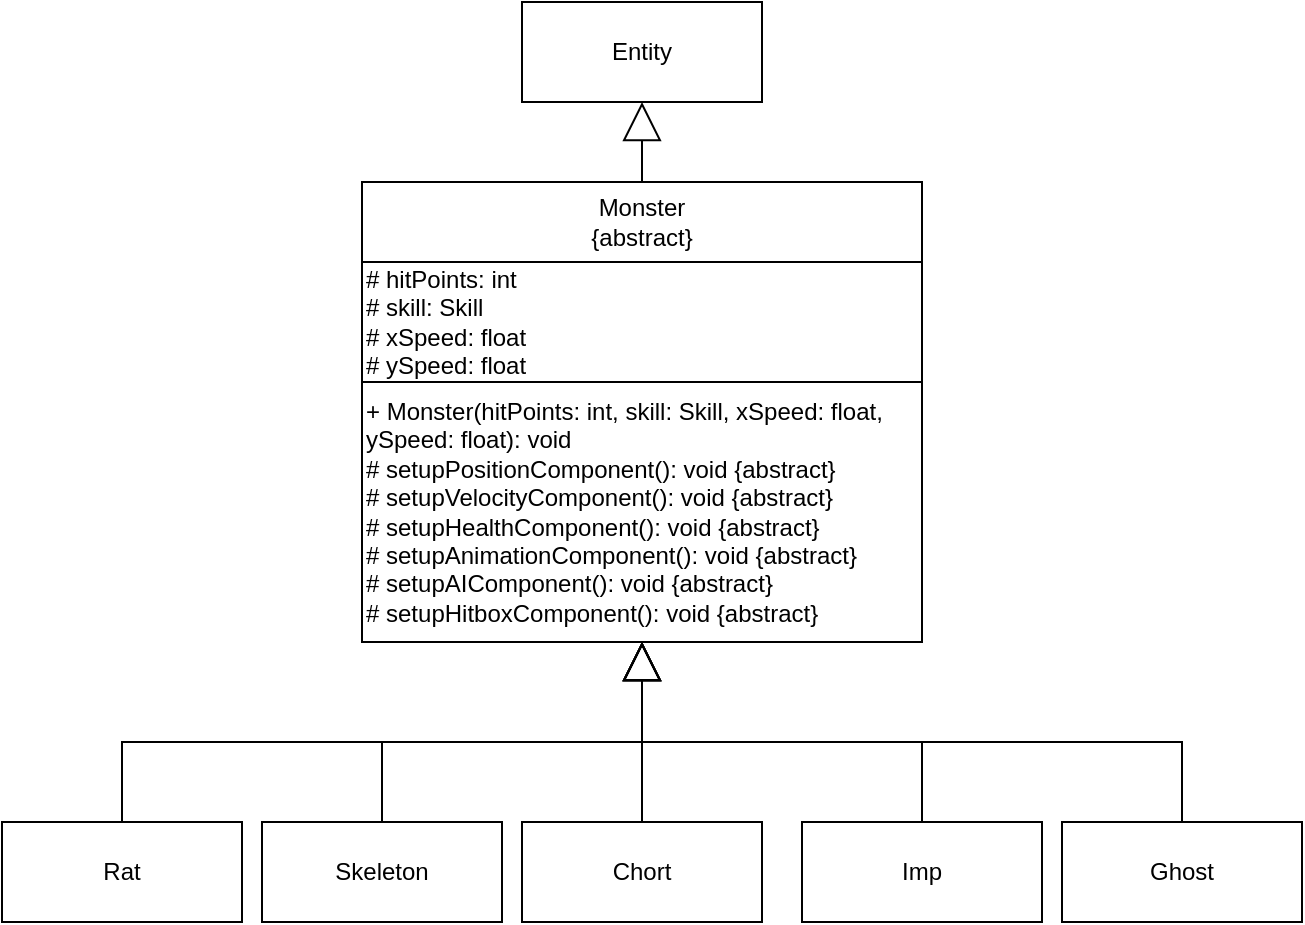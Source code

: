 <mxfile version="21.1.8">
  <diagram id="mJAJ5qikHonXLD9t6ocD" name="Seite-1">
    <mxGraphModel dx="1161" dy="632" grid="1" gridSize="10" guides="1" tooltips="1" connect="1" arrows="1" fold="1" page="1" pageScale="1" pageWidth="827" pageHeight="1169" math="0" shadow="0">
      <root>
        <mxCell id="0" />
        <mxCell id="1" parent="0" />
        <mxCell id="9Qbfsde1DA0bpJ_OGNsI-2" value="Entity" style="rounded=0;whiteSpace=wrap;html=1;" parent="1" vertex="1">
          <mxGeometry x="349" y="20" width="120" height="50" as="geometry" />
        </mxCell>
        <mxCell id="9Qbfsde1DA0bpJ_OGNsI-32" style="edgeStyle=orthogonalEdgeStyle;rounded=0;orthogonalLoop=1;jettySize=auto;html=1;exitX=0.5;exitY=0;exitDx=0;exitDy=0;entryX=0.5;entryY=1;entryDx=0;entryDy=0;strokeWidth=1;endArrow=block;endFill=0;endSize=17;" parent="1" source="9Qbfsde1DA0bpJ_OGNsI-3" target="9Qbfsde1DA0bpJ_OGNsI-28" edge="1">
          <mxGeometry relative="1" as="geometry" />
        </mxCell>
        <mxCell id="9Qbfsde1DA0bpJ_OGNsI-3" value="Rat" style="rounded=0;whiteSpace=wrap;html=1;" parent="1" vertex="1">
          <mxGeometry x="89" y="430" width="120" height="50" as="geometry" />
        </mxCell>
        <mxCell id="9Qbfsde1DA0bpJ_OGNsI-33" style="edgeStyle=orthogonalEdgeStyle;rounded=0;orthogonalLoop=1;jettySize=auto;html=1;exitX=0.5;exitY=0;exitDx=0;exitDy=0;strokeWidth=1;endArrow=block;endFill=0;endSize=17;entryX=0.5;entryY=1;entryDx=0;entryDy=0;" parent="1" source="9Qbfsde1DA0bpJ_OGNsI-4" target="9Qbfsde1DA0bpJ_OGNsI-28" edge="1">
          <mxGeometry relative="1" as="geometry">
            <mxPoint x="369" y="450.0" as="targetPoint" />
          </mxGeometry>
        </mxCell>
        <mxCell id="9Qbfsde1DA0bpJ_OGNsI-4" value="Skeleton" style="rounded=0;whiteSpace=wrap;html=1;" parent="1" vertex="1">
          <mxGeometry x="219" y="430" width="120" height="50" as="geometry" />
        </mxCell>
        <mxCell id="9Qbfsde1DA0bpJ_OGNsI-35" style="edgeStyle=orthogonalEdgeStyle;rounded=0;orthogonalLoop=1;jettySize=auto;html=1;exitX=0.5;exitY=0;exitDx=0;exitDy=0;strokeWidth=1;endArrow=block;endFill=0;endSize=17;entryX=0.5;entryY=1;entryDx=0;entryDy=0;" parent="1" source="9Qbfsde1DA0bpJ_OGNsI-5" target="9Qbfsde1DA0bpJ_OGNsI-28" edge="1">
          <mxGeometry relative="1" as="geometry">
            <mxPoint x="369" y="450.0" as="targetPoint" />
          </mxGeometry>
        </mxCell>
        <mxCell id="9Qbfsde1DA0bpJ_OGNsI-5" value="Imp" style="rounded=0;whiteSpace=wrap;html=1;" parent="1" vertex="1">
          <mxGeometry x="489" y="430" width="120" height="50" as="geometry" />
        </mxCell>
        <mxCell id="9Qbfsde1DA0bpJ_OGNsI-36" style="edgeStyle=orthogonalEdgeStyle;rounded=0;orthogonalLoop=1;jettySize=auto;html=1;exitX=0.5;exitY=0;exitDx=0;exitDy=0;strokeWidth=1;endArrow=block;endFill=0;endSize=17;entryX=0.5;entryY=1;entryDx=0;entryDy=0;" parent="1" source="9Qbfsde1DA0bpJ_OGNsI-6" target="9Qbfsde1DA0bpJ_OGNsI-28" edge="1">
          <mxGeometry relative="1" as="geometry">
            <mxPoint x="369" y="450.0" as="targetPoint" />
          </mxGeometry>
        </mxCell>
        <mxCell id="9Qbfsde1DA0bpJ_OGNsI-6" value="Ghost" style="rounded=0;whiteSpace=wrap;html=1;" parent="1" vertex="1">
          <mxGeometry x="619" y="430" width="120" height="50" as="geometry" />
        </mxCell>
        <mxCell id="9Qbfsde1DA0bpJ_OGNsI-34" style="edgeStyle=orthogonalEdgeStyle;rounded=0;orthogonalLoop=1;jettySize=auto;html=1;exitX=0.5;exitY=0;exitDx=0;exitDy=0;strokeWidth=1;endArrow=block;endFill=0;endSize=17;entryX=0.5;entryY=1;entryDx=0;entryDy=0;" parent="1" source="9Qbfsde1DA0bpJ_OGNsI-7" target="9Qbfsde1DA0bpJ_OGNsI-28" edge="1">
          <mxGeometry relative="1" as="geometry">
            <mxPoint x="369" y="450.0" as="targetPoint" />
          </mxGeometry>
        </mxCell>
        <mxCell id="9Qbfsde1DA0bpJ_OGNsI-7" value="Chort" style="rounded=0;whiteSpace=wrap;html=1;" parent="1" vertex="1">
          <mxGeometry x="349" y="430" width="120" height="50" as="geometry" />
        </mxCell>
        <mxCell id="9Qbfsde1DA0bpJ_OGNsI-21" style="edgeStyle=orthogonalEdgeStyle;rounded=0;orthogonalLoop=1;jettySize=auto;html=1;exitX=0.5;exitY=0;exitDx=0;exitDy=0;strokeWidth=1;endArrow=block;endFill=0;endSize=17;" parent="1" source="9Qbfsde1DA0bpJ_OGNsI-20" target="9Qbfsde1DA0bpJ_OGNsI-2" edge="1">
          <mxGeometry relative="1" as="geometry" />
        </mxCell>
        <mxCell id="9Qbfsde1DA0bpJ_OGNsI-20" value="Monster&lt;br&gt;{abstract}" style="rounded=0;whiteSpace=wrap;html=1;" parent="1" vertex="1">
          <mxGeometry x="269" y="110" width="280" height="40" as="geometry" />
        </mxCell>
        <mxCell id="9Qbfsde1DA0bpJ_OGNsI-27" value="# hitPoints: int&lt;br&gt;# skill: Skill&lt;br&gt;# xSpeed: float&lt;br&gt;# ySpeed: float" style="rounded=0;whiteSpace=wrap;html=1;align=left;" parent="1" vertex="1">
          <mxGeometry x="269" y="150" width="280" height="60" as="geometry" />
        </mxCell>
        <mxCell id="9Qbfsde1DA0bpJ_OGNsI-28" value="+ Monster(hitPoints: int, skill: Skill, xSpeed: float, ySpeed: float): void&lt;br&gt;# setupPositionComponent(): void {abstract}&lt;br&gt;# setupVelocityComponent(): void {abstract}&lt;br&gt;# setupHealthComponent(): void {abstract}&lt;br&gt;# setupAnimationComponent(): void {abstract}&lt;br&gt;# setupAIComponent(): void {abstract}&lt;br&gt;# setupHitboxComponent(): void {abstract}" style="rounded=0;whiteSpace=wrap;html=1;align=left;" parent="1" vertex="1">
          <mxGeometry x="269" y="210" width="280" height="130" as="geometry" />
        </mxCell>
      </root>
    </mxGraphModel>
  </diagram>
</mxfile>
